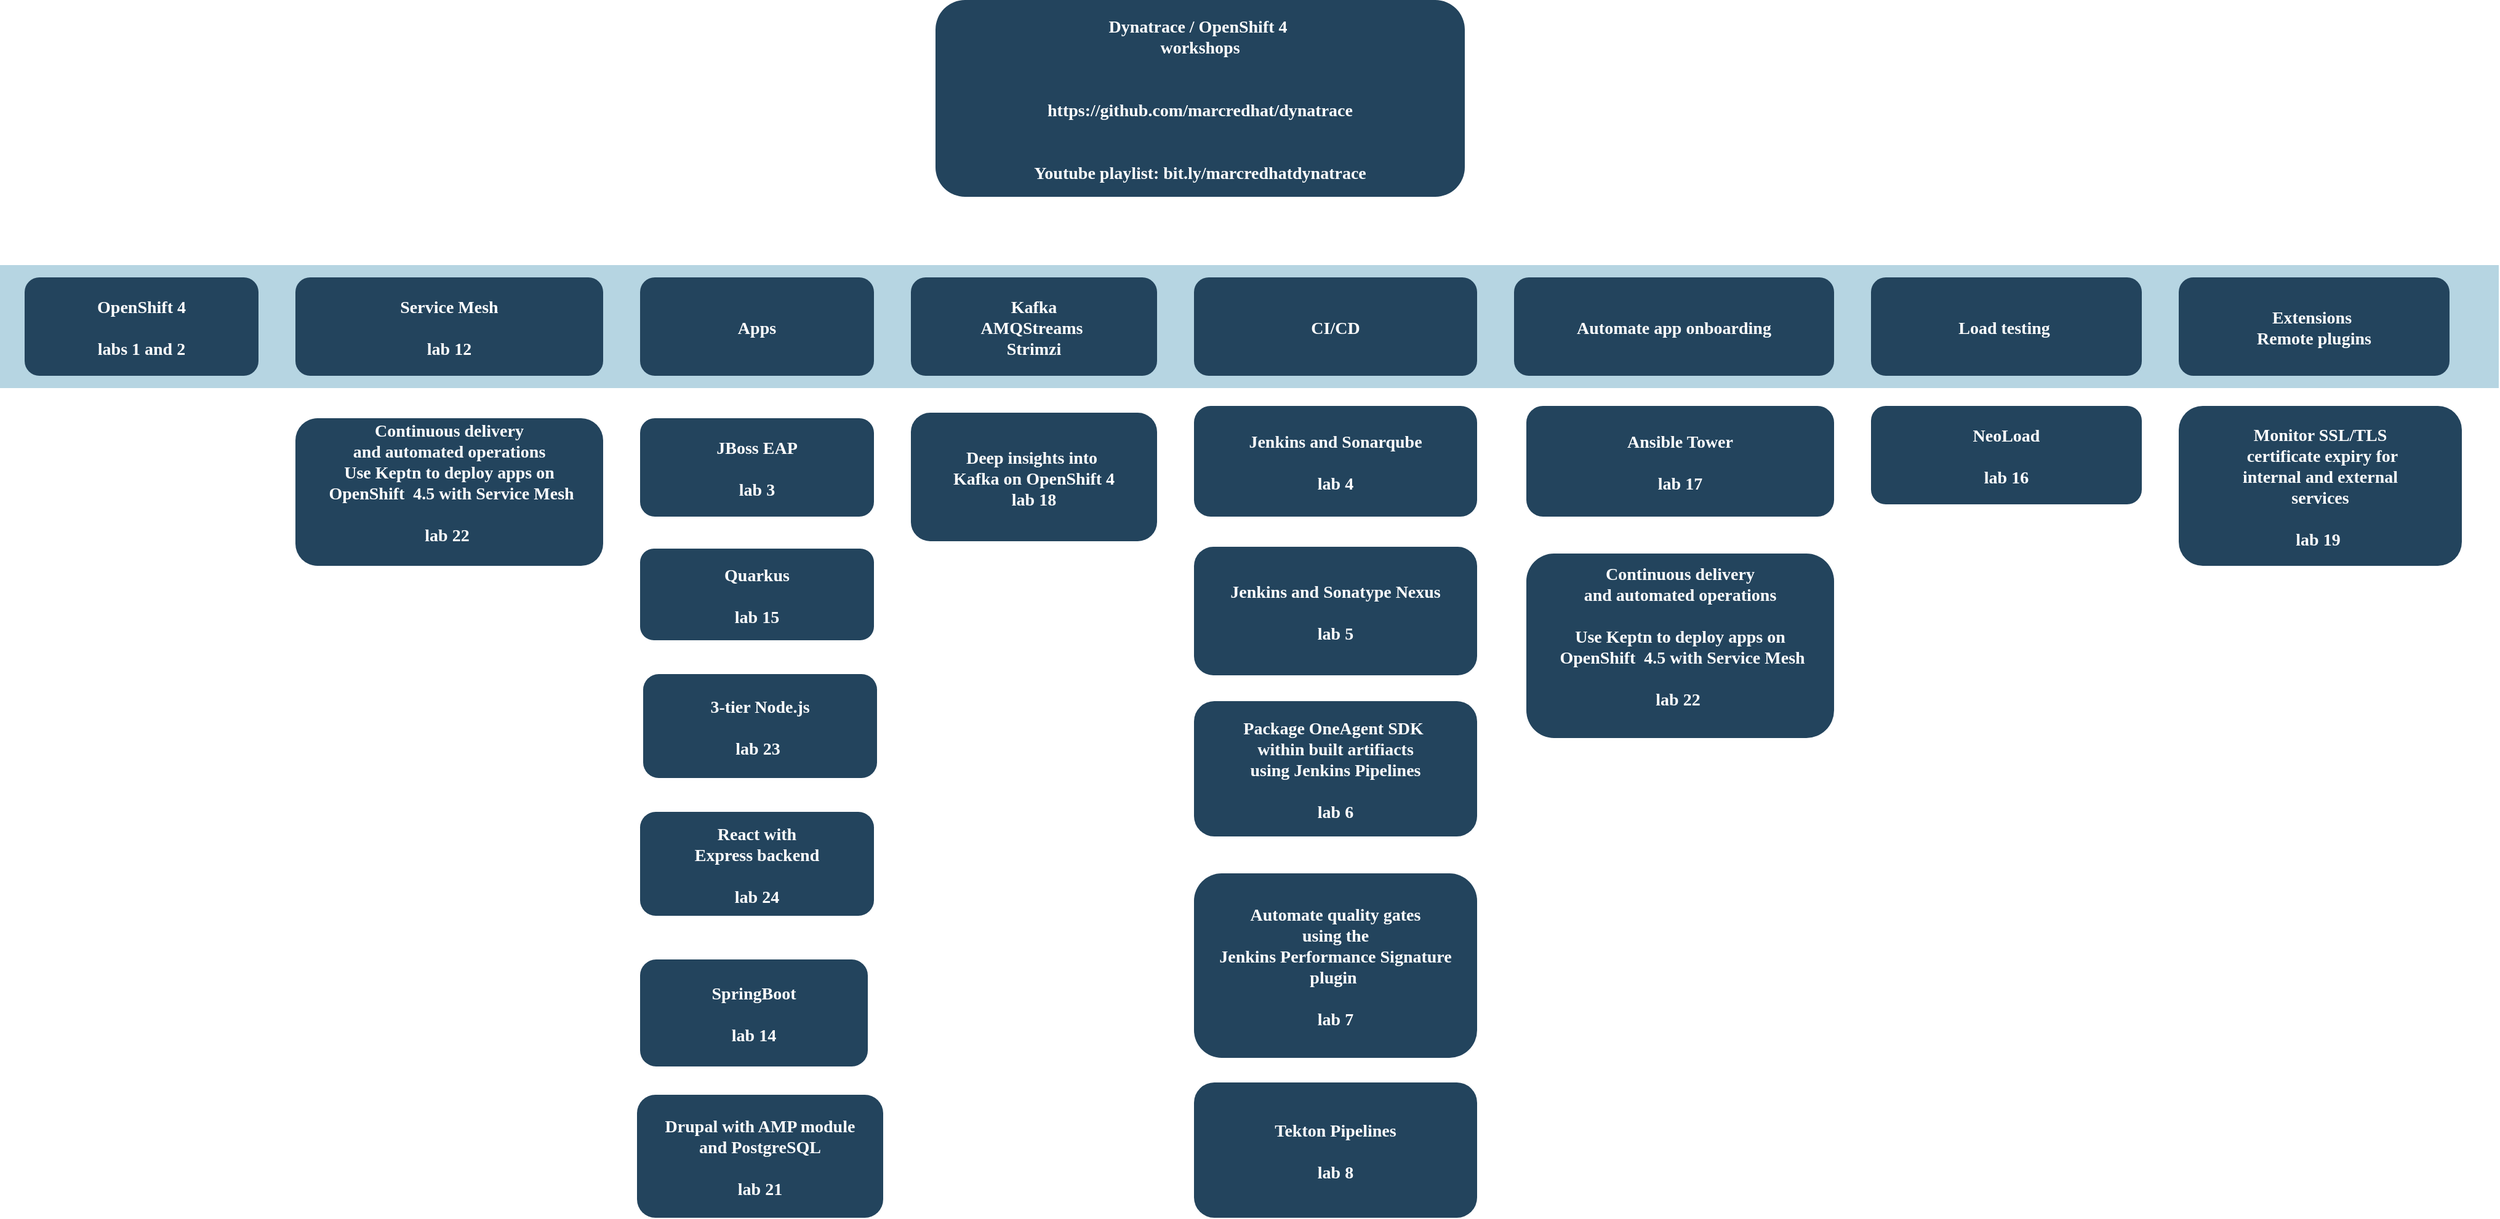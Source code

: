 <mxfile version="12.8.9" type="device"><diagram name="Page-1" id="2c0d36ab-eaac-3732-788b-9136903baeff"><mxGraphModel dx="2026" dy="1208" grid="1" gridSize="10" guides="1" tooltips="1" connect="1" arrows="1" fold="1" page="1" pageScale="1.5" pageWidth="1169" pageHeight="827" background="#ffffff" math="0" shadow="0"><root><mxCell id="0"/><mxCell id="1" parent="0"/><mxCell id="122" value="" style="fillColor=#10739E;strokeColor=none;opacity=30;" parent="1" vertex="1"><mxGeometry x="10" y="325.5" width="2030" height="100" as="geometry"/></mxCell><mxCell id="2" value="Dynatrace / OpenShift 4 &#10;workshops&#10;&#10;&#10;https://github.com/marcredhat/dynatrace&#10;&#10;&#10;Youtube playlist: bit.ly/marcredhatdynatrace" style="rounded=1;fillColor=#23445D;gradientColor=none;strokeColor=none;fontColor=#FFFFFF;fontStyle=1;fontFamily=Tahoma;fontSize=14" parent="1" vertex="1"><mxGeometry x="770" y="110" width="430" height="160" as="geometry"/></mxCell><mxCell id="4" value="&#10;Kafka &#10;AMQStreams &#10;Strimzi&#10;" style="rounded=1;fillColor=#23445D;gradientColor=none;strokeColor=none;fontColor=#FFFFFF;fontStyle=1;fontFamily=Tahoma;fontSize=14" parent="1" vertex="1"><mxGeometry x="750" y="335.5" width="200" height="80" as="geometry"/></mxCell><mxCell id="10" value="Apps" style="rounded=1;fillColor=#23445D;gradientColor=none;strokeColor=none;fontColor=#FFFFFF;fontStyle=1;fontFamily=Tahoma;fontSize=14" parent="1" vertex="1"><mxGeometry x="530" y="335.5" width="190" height="80" as="geometry"/></mxCell><mxCell id="12" value="&#10;Service Mesh&#10;&#10;lab 12&#10;" style="rounded=1;fillColor=#23445D;gradientColor=none;strokeColor=none;fontColor=#FFFFFF;fontStyle=1;fontFamily=Tahoma;fontSize=14;align=center;" parent="1" vertex="1"><mxGeometry x="250" y="335.5" width="250" height="80" as="geometry"/></mxCell><mxCell id="13" value="OpenShift 4&#10;&#10;labs 1 and 2" style="rounded=1;fillColor=#23445D;gradientColor=none;strokeColor=none;fontColor=#FFFFFF;fontStyle=1;fontFamily=Tahoma;fontSize=14" parent="1" vertex="1"><mxGeometry x="30" y="335.5" width="190" height="80" as="geometry"/></mxCell><mxCell id="29" value="Continuous delivery &#10;and automated operations &#10;Use Keptn to deploy apps on&#10; OpenShift  4.5 with Service Mesh&#10;&#10;lab 22 &#10; " style="rounded=1;fillColor=#23445D;gradientColor=none;strokeColor=none;fontColor=#FFFFFF;fontStyle=1;fontFamily=Tahoma;fontSize=14" parent="1" vertex="1"><mxGeometry x="250" y="450" width="250" height="120" as="geometry"/></mxCell><mxCell id="41" value="JBoss EAP&#10;&#10;lab 3" style="rounded=1;fillColor=#23445D;gradientColor=none;strokeColor=none;fontColor=#FFFFFF;fontStyle=1;fontFamily=Tahoma;fontSize=14" parent="1" vertex="1"><mxGeometry x="530" y="450" width="190" height="80" as="geometry"/></mxCell><mxCell id="42" value="Quarkus&#10;&#10;lab 15" style="rounded=1;fillColor=#23445D;gradientColor=none;strokeColor=none;fontColor=#FFFFFF;fontStyle=1;fontFamily=Tahoma;fontSize=14" parent="1" vertex="1"><mxGeometry x="530" y="556" width="190" height="74.5" as="geometry"/></mxCell><mxCell id="43" value="3-tier Node.js&#10;&#10;lab 23 " style="rounded=1;fillColor=#23445D;gradientColor=none;strokeColor=none;fontColor=#FFFFFF;fontStyle=1;fontFamily=Tahoma;fontSize=14" parent="1" vertex="1"><mxGeometry x="532.5" y="658" width="190" height="84.5" as="geometry"/></mxCell><mxCell id="Z93NmyBwwId22zjH5d31-123" value="React with &#10;Express backend&#10;&#10;lab 24" style="rounded=1;fillColor=#23445D;gradientColor=none;strokeColor=none;fontColor=#FFFFFF;fontStyle=1;fontFamily=Tahoma;fontSize=14" vertex="1" parent="1"><mxGeometry x="530" y="770" width="190" height="84.5" as="geometry"/></mxCell><mxCell id="Z93NmyBwwId22zjH5d31-124" value="CI/CD" style="rounded=1;fillColor=#23445D;gradientColor=none;strokeColor=none;fontColor=#FFFFFF;fontStyle=1;fontFamily=Tahoma;fontSize=14" vertex="1" parent="1"><mxGeometry x="980" y="335.5" width="230" height="80" as="geometry"/></mxCell><mxCell id="Z93NmyBwwId22zjH5d31-125" value="&#10;Automate app onboarding&#10;" style="rounded=1;fillColor=#23445D;gradientColor=none;strokeColor=none;fontColor=#FFFFFF;fontStyle=1;fontFamily=Tahoma;fontSize=14" vertex="1" parent="1"><mxGeometry x="1240" y="335.5" width="260" height="80" as="geometry"/></mxCell><mxCell id="Z93NmyBwwId22zjH5d31-128" value="Load testing " style="rounded=1;fillColor=#23445D;gradientColor=none;strokeColor=none;fontColor=#FFFFFF;fontStyle=1;fontFamily=Tahoma;fontSize=14" vertex="1" parent="1"><mxGeometry x="1530" y="335.5" width="220" height="80" as="geometry"/></mxCell><mxCell id="Z93NmyBwwId22zjH5d31-129" value="NeoLoad&#10; &#10;lab 16" style="rounded=1;fillColor=#23445D;gradientColor=none;strokeColor=none;fontColor=#FFFFFF;fontStyle=1;fontFamily=Tahoma;fontSize=14" vertex="1" parent="1"><mxGeometry x="1530" y="440" width="220" height="80" as="geometry"/></mxCell><mxCell id="Z93NmyBwwId22zjH5d31-130" value="Tekton Pipelines&#10;&#10;lab 8" style="rounded=1;fillColor=#23445D;gradientColor=none;strokeColor=none;fontColor=#FFFFFF;fontStyle=1;fontFamily=Tahoma;fontSize=14" vertex="1" parent="1"><mxGeometry x="980" y="990" width="230" height="110" as="geometry"/></mxCell><mxCell id="Z93NmyBwwId22zjH5d31-131" value="Jenkins and Sonarqube&#10;&#10;lab 4" style="rounded=1;fillColor=#23445D;gradientColor=none;strokeColor=none;fontColor=#FFFFFF;fontStyle=1;fontFamily=Tahoma;fontSize=14" vertex="1" parent="1"><mxGeometry x="980" y="440" width="230" height="90" as="geometry"/></mxCell><mxCell id="Z93NmyBwwId22zjH5d31-134" value="Ansible Tower&#10;&#10;lab 17" style="rounded=1;fillColor=#23445D;gradientColor=none;strokeColor=none;fontColor=#FFFFFF;fontStyle=1;fontFamily=Tahoma;fontSize=14" vertex="1" parent="1"><mxGeometry x="1250" y="440" width="250" height="90" as="geometry"/></mxCell><mxCell id="Z93NmyBwwId22zjH5d31-135" value="Continuous delivery &#10;and automated operations &#10;&#10;Use Keptn to deploy apps on&#10; OpenShift  4.5 with Service Mesh&#10;&#10;lab 22 &#10; " style="rounded=1;fillColor=#23445D;gradientColor=none;strokeColor=none;fontColor=#FFFFFF;fontStyle=1;fontFamily=Tahoma;fontSize=14" vertex="1" parent="1"><mxGeometry x="1250" y="560" width="250" height="150" as="geometry"/></mxCell><mxCell id="Z93NmyBwwId22zjH5d31-136" value="Drupal with AMP module&#10;and PostgreSQL&#10;&#10;lab 21" style="rounded=1;fillColor=#23445D;gradientColor=none;strokeColor=none;fontColor=#FFFFFF;fontStyle=1;fontFamily=Tahoma;fontSize=14" vertex="1" parent="1"><mxGeometry x="527.5" y="1000" width="200" height="100" as="geometry"/></mxCell><mxCell id="Z93NmyBwwId22zjH5d31-137" value="SpringBoot&#10;&#10;lab 14" style="rounded=1;fillColor=#23445D;gradientColor=none;strokeColor=none;fontColor=#FFFFFF;fontStyle=1;fontFamily=Tahoma;fontSize=14" vertex="1" parent="1"><mxGeometry x="530" y="890" width="185" height="87" as="geometry"/></mxCell><mxCell id="Z93NmyBwwId22zjH5d31-138" value="Extensions &#10;Remote plugins" style="rounded=1;fillColor=#23445D;gradientColor=none;strokeColor=none;fontColor=#FFFFFF;fontStyle=1;fontFamily=Tahoma;fontSize=14" vertex="1" parent="1"><mxGeometry x="1780" y="335.5" width="220" height="80" as="geometry"/></mxCell><mxCell id="Z93NmyBwwId22zjH5d31-139" value="Monitor SSL/TLS&#10; certificate expiry for &#10;internal and external&#10;services&#10;&#10;lab 19 " style="rounded=1;fillColor=#23445D;gradientColor=none;strokeColor=none;fontColor=#FFFFFF;fontStyle=1;fontFamily=Tahoma;fontSize=14" vertex="1" parent="1"><mxGeometry x="1780" y="440" width="230" height="130" as="geometry"/></mxCell><mxCell id="Z93NmyBwwId22zjH5d31-140" value="Deep insights into &#10;Kafka on OpenShift 4&#10;lab 18" style="rounded=1;fillColor=#23445D;gradientColor=none;strokeColor=none;fontColor=#FFFFFF;fontStyle=1;fontFamily=Tahoma;fontSize=14" vertex="1" parent="1"><mxGeometry x="750" y="445.5" width="200" height="104.5" as="geometry"/></mxCell><mxCell id="Z93NmyBwwId22zjH5d31-141" value="Jenkins and Sonatype Nexus&#10;&#10;lab 5" style="rounded=1;fillColor=#23445D;gradientColor=none;strokeColor=none;fontColor=#FFFFFF;fontStyle=1;fontFamily=Tahoma;fontSize=14" vertex="1" parent="1"><mxGeometry x="980" y="554.5" width="230" height="104.5" as="geometry"/></mxCell><mxCell id="Z93NmyBwwId22zjH5d31-142" value="Package OneAgent SDK &#10;within built artifiacts&#10;using Jenkins Pipelines&#10;&#10;lab 6" style="rounded=1;fillColor=#23445D;gradientColor=none;strokeColor=none;fontColor=#FFFFFF;fontStyle=1;fontFamily=Tahoma;fontSize=14" vertex="1" parent="1"><mxGeometry x="980" y="680" width="230" height="110" as="geometry"/></mxCell><mxCell id="Z93NmyBwwId22zjH5d31-143" value="Automate quality gates &#10;using the&#10;Jenkins Performance Signature &#10;plugin &#10;&#10;lab 7" style="rounded=1;fillColor=#23445D;gradientColor=none;strokeColor=none;fontColor=#FFFFFF;fontStyle=1;fontFamily=Tahoma;fontSize=14" vertex="1" parent="1"><mxGeometry x="980" y="820" width="230" height="150" as="geometry"/></mxCell></root></mxGraphModel></diagram></mxfile>